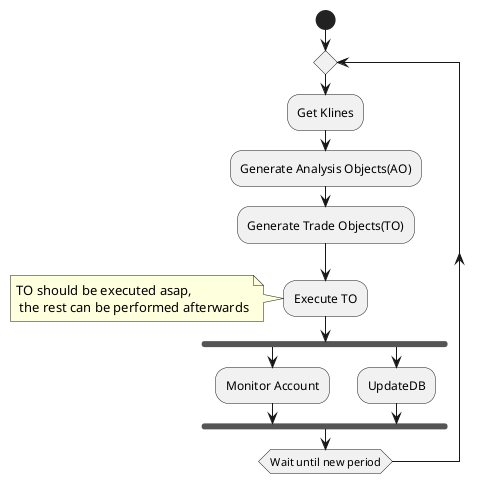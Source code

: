 @startuml
start

repeat
  :Get Klines;
  :Generate Analysis Objects(AO);
  :Generate Trade Objects(TO);
  :Execute TO;
  note left: TO should be executed asap,\n the rest can be performed afterwards
  fork
    :Monitor Account;
  fork again
    :UpdateDB;
  end fork

repeat while (Wait until new period)
@enduml